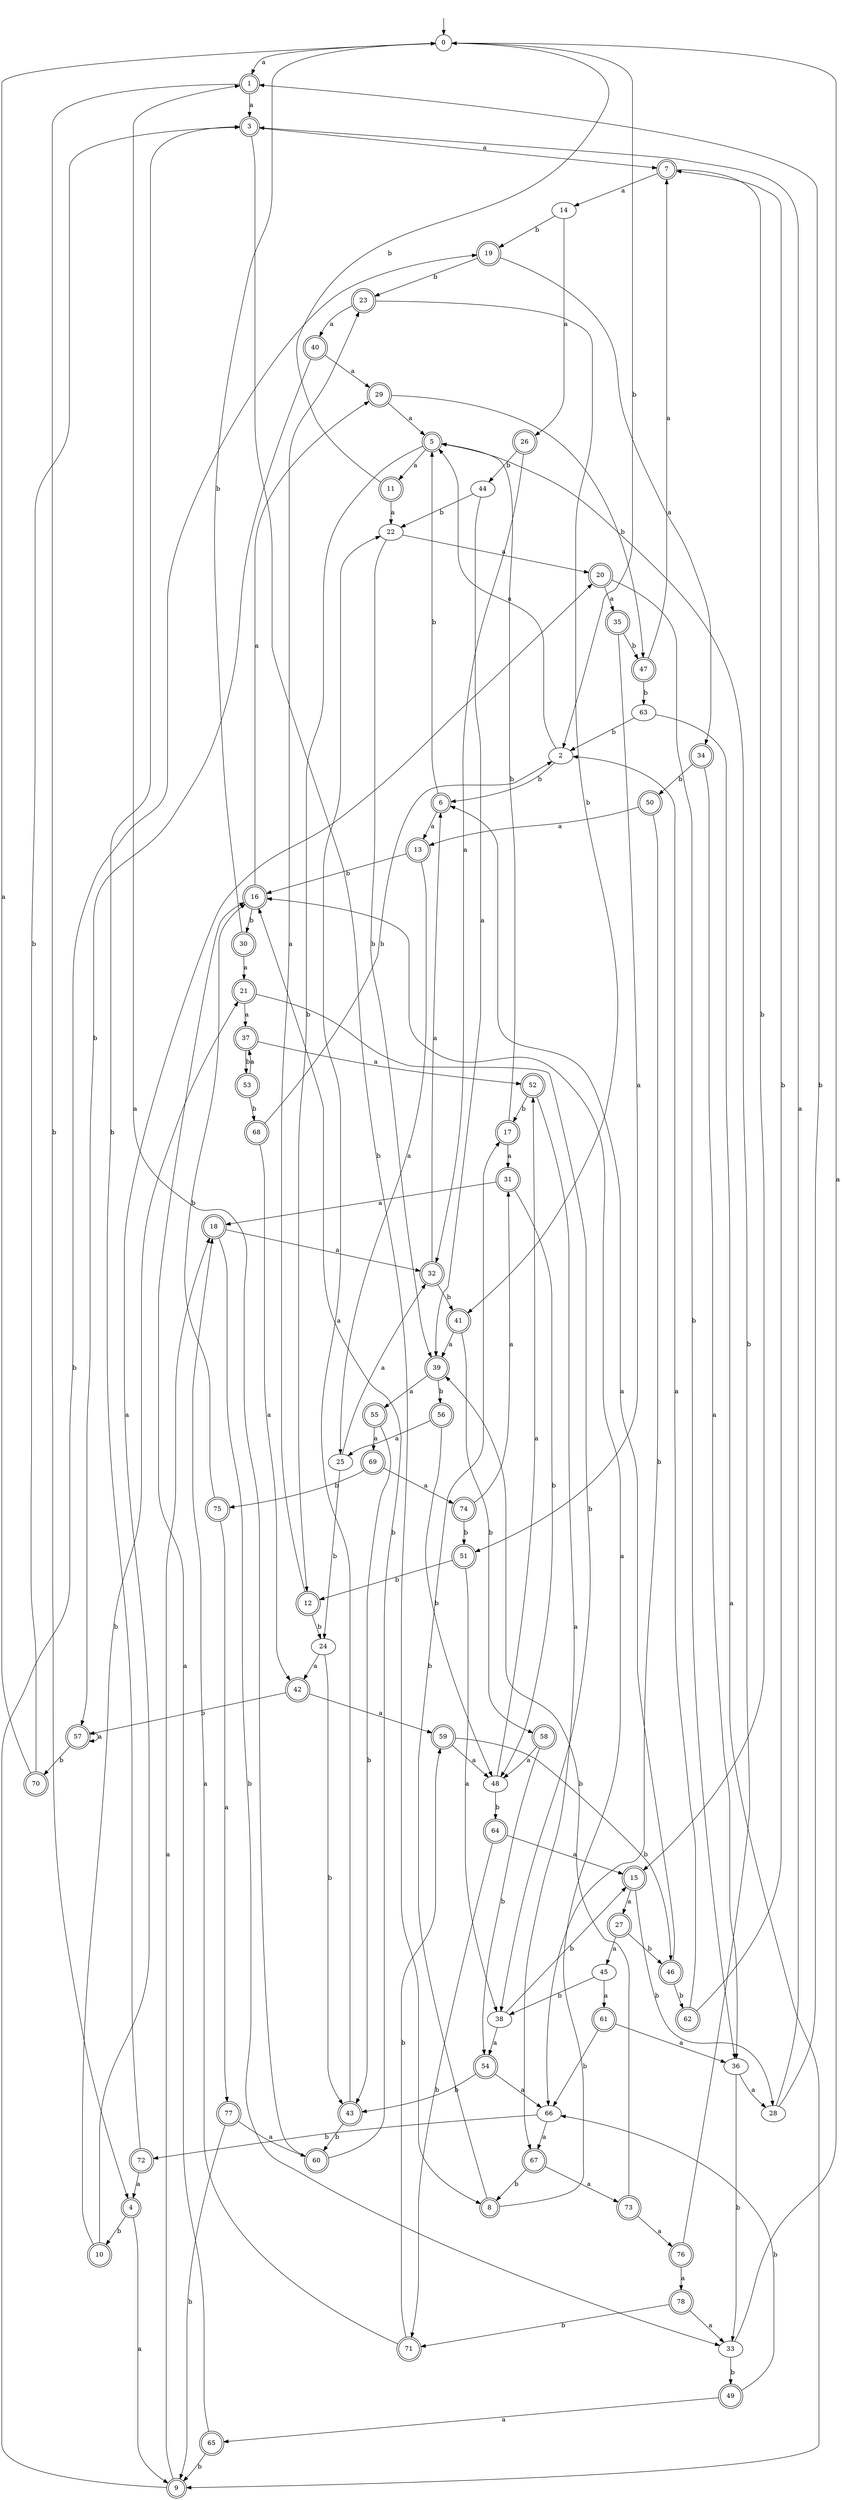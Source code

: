 digraph RandomDFA {
  __start0 [label="", shape=none];
  __start0 -> 0 [label=""];
  0 [shape=circle]
  0 -> 1 [label="a"]
  0 -> 2 [label="b"]
  1 [shape=doublecircle]
  1 -> 3 [label="a"]
  1 -> 4 [label="b"]
  2
  2 -> 5 [label="a"]
  2 -> 6 [label="b"]
  3 [shape=doublecircle]
  3 -> 7 [label="a"]
  3 -> 8 [label="b"]
  4 [shape=doublecircle]
  4 -> 9 [label="a"]
  4 -> 10 [label="b"]
  5 [shape=doublecircle]
  5 -> 11 [label="a"]
  5 -> 12 [label="b"]
  6 [shape=doublecircle]
  6 -> 13 [label="a"]
  6 -> 5 [label="b"]
  7 [shape=doublecircle]
  7 -> 14 [label="a"]
  7 -> 15 [label="b"]
  8 [shape=doublecircle]
  8 -> 16 [label="a"]
  8 -> 17 [label="b"]
  9 [shape=doublecircle]
  9 -> 18 [label="a"]
  9 -> 19 [label="b"]
  10 [shape=doublecircle]
  10 -> 20 [label="a"]
  10 -> 21 [label="b"]
  11 [shape=doublecircle]
  11 -> 22 [label="a"]
  11 -> 0 [label="b"]
  12 [shape=doublecircle]
  12 -> 23 [label="a"]
  12 -> 24 [label="b"]
  13 [shape=doublecircle]
  13 -> 25 [label="a"]
  13 -> 16 [label="b"]
  14
  14 -> 26 [label="a"]
  14 -> 19 [label="b"]
  15 [shape=doublecircle]
  15 -> 27 [label="a"]
  15 -> 28 [label="b"]
  16 [shape=doublecircle]
  16 -> 29 [label="a"]
  16 -> 30 [label="b"]
  17 [shape=doublecircle]
  17 -> 31 [label="a"]
  17 -> 5 [label="b"]
  18 [shape=doublecircle]
  18 -> 32 [label="a"]
  18 -> 33 [label="b"]
  19 [shape=doublecircle]
  19 -> 34 [label="a"]
  19 -> 23 [label="b"]
  20 [shape=doublecircle]
  20 -> 35 [label="a"]
  20 -> 36 [label="b"]
  21 [shape=doublecircle]
  21 -> 37 [label="a"]
  21 -> 38 [label="b"]
  22
  22 -> 20 [label="a"]
  22 -> 39 [label="b"]
  23 [shape=doublecircle]
  23 -> 40 [label="a"]
  23 -> 41 [label="b"]
  24
  24 -> 42 [label="a"]
  24 -> 43 [label="b"]
  25
  25 -> 32 [label="a"]
  25 -> 24 [label="b"]
  26 [shape=doublecircle]
  26 -> 32 [label="a"]
  26 -> 44 [label="b"]
  27 [shape=doublecircle]
  27 -> 45 [label="a"]
  27 -> 46 [label="b"]
  28
  28 -> 3 [label="a"]
  28 -> 1 [label="b"]
  29 [shape=doublecircle]
  29 -> 5 [label="a"]
  29 -> 47 [label="b"]
  30 [shape=doublecircle]
  30 -> 21 [label="a"]
  30 -> 0 [label="b"]
  31 [shape=doublecircle]
  31 -> 18 [label="a"]
  31 -> 48 [label="b"]
  32 [shape=doublecircle]
  32 -> 6 [label="a"]
  32 -> 41 [label="b"]
  33
  33 -> 0 [label="a"]
  33 -> 49 [label="b"]
  34 [shape=doublecircle]
  34 -> 36 [label="a"]
  34 -> 50 [label="b"]
  35 [shape=doublecircle]
  35 -> 51 [label="a"]
  35 -> 47 [label="b"]
  36
  36 -> 28 [label="a"]
  36 -> 33 [label="b"]
  37 [shape=doublecircle]
  37 -> 52 [label="a"]
  37 -> 53 [label="b"]
  38
  38 -> 54 [label="a"]
  38 -> 15 [label="b"]
  39 [shape=doublecircle]
  39 -> 55 [label="a"]
  39 -> 56 [label="b"]
  40 [shape=doublecircle]
  40 -> 29 [label="a"]
  40 -> 57 [label="b"]
  41 [shape=doublecircle]
  41 -> 39 [label="a"]
  41 -> 58 [label="b"]
  42 [shape=doublecircle]
  42 -> 59 [label="a"]
  42 -> 57 [label="b"]
  43 [shape=doublecircle]
  43 -> 22 [label="a"]
  43 -> 60 [label="b"]
  44
  44 -> 39 [label="a"]
  44 -> 22 [label="b"]
  45
  45 -> 61 [label="a"]
  45 -> 38 [label="b"]
  46 [shape=doublecircle]
  46 -> 6 [label="a"]
  46 -> 62 [label="b"]
  47 [shape=doublecircle]
  47 -> 7 [label="a"]
  47 -> 63 [label="b"]
  48
  48 -> 52 [label="a"]
  48 -> 64 [label="b"]
  49 [shape=doublecircle]
  49 -> 65 [label="a"]
  49 -> 66 [label="b"]
  50 [shape=doublecircle]
  50 -> 13 [label="a"]
  50 -> 66 [label="b"]
  51 [shape=doublecircle]
  51 -> 38 [label="a"]
  51 -> 12 [label="b"]
  52 [shape=doublecircle]
  52 -> 67 [label="a"]
  52 -> 17 [label="b"]
  53 [shape=doublecircle]
  53 -> 37 [label="a"]
  53 -> 68 [label="b"]
  54 [shape=doublecircle]
  54 -> 66 [label="a"]
  54 -> 43 [label="b"]
  55 [shape=doublecircle]
  55 -> 69 [label="a"]
  55 -> 43 [label="b"]
  56 [shape=doublecircle]
  56 -> 25 [label="a"]
  56 -> 48 [label="b"]
  57 [shape=doublecircle]
  57 -> 57 [label="a"]
  57 -> 70 [label="b"]
  58 [shape=doublecircle]
  58 -> 48 [label="a"]
  58 -> 54 [label="b"]
  59 [shape=doublecircle]
  59 -> 48 [label="a"]
  59 -> 46 [label="b"]
  60 [shape=doublecircle]
  60 -> 1 [label="a"]
  60 -> 16 [label="b"]
  61 [shape=doublecircle]
  61 -> 36 [label="a"]
  61 -> 66 [label="b"]
  62 [shape=doublecircle]
  62 -> 2 [label="a"]
  62 -> 7 [label="b"]
  63
  63 -> 9 [label="a"]
  63 -> 2 [label="b"]
  64 [shape=doublecircle]
  64 -> 15 [label="a"]
  64 -> 71 [label="b"]
  65 [shape=doublecircle]
  65 -> 16 [label="a"]
  65 -> 9 [label="b"]
  66
  66 -> 67 [label="a"]
  66 -> 72 [label="b"]
  67 [shape=doublecircle]
  67 -> 73 [label="a"]
  67 -> 8 [label="b"]
  68 [shape=doublecircle]
  68 -> 42 [label="a"]
  68 -> 2 [label="b"]
  69 [shape=doublecircle]
  69 -> 74 [label="a"]
  69 -> 75 [label="b"]
  70 [shape=doublecircle]
  70 -> 0 [label="a"]
  70 -> 3 [label="b"]
  71 [shape=doublecircle]
  71 -> 18 [label="a"]
  71 -> 59 [label="b"]
  72 [shape=doublecircle]
  72 -> 4 [label="a"]
  72 -> 3 [label="b"]
  73 [shape=doublecircle]
  73 -> 76 [label="a"]
  73 -> 39 [label="b"]
  74 [shape=doublecircle]
  74 -> 31 [label="a"]
  74 -> 51 [label="b"]
  75 [shape=doublecircle]
  75 -> 77 [label="a"]
  75 -> 16 [label="b"]
  76 [shape=doublecircle]
  76 -> 78 [label="a"]
  76 -> 5 [label="b"]
  77 [shape=doublecircle]
  77 -> 60 [label="a"]
  77 -> 9 [label="b"]
  78 [shape=doublecircle]
  78 -> 33 [label="a"]
  78 -> 71 [label="b"]
}
